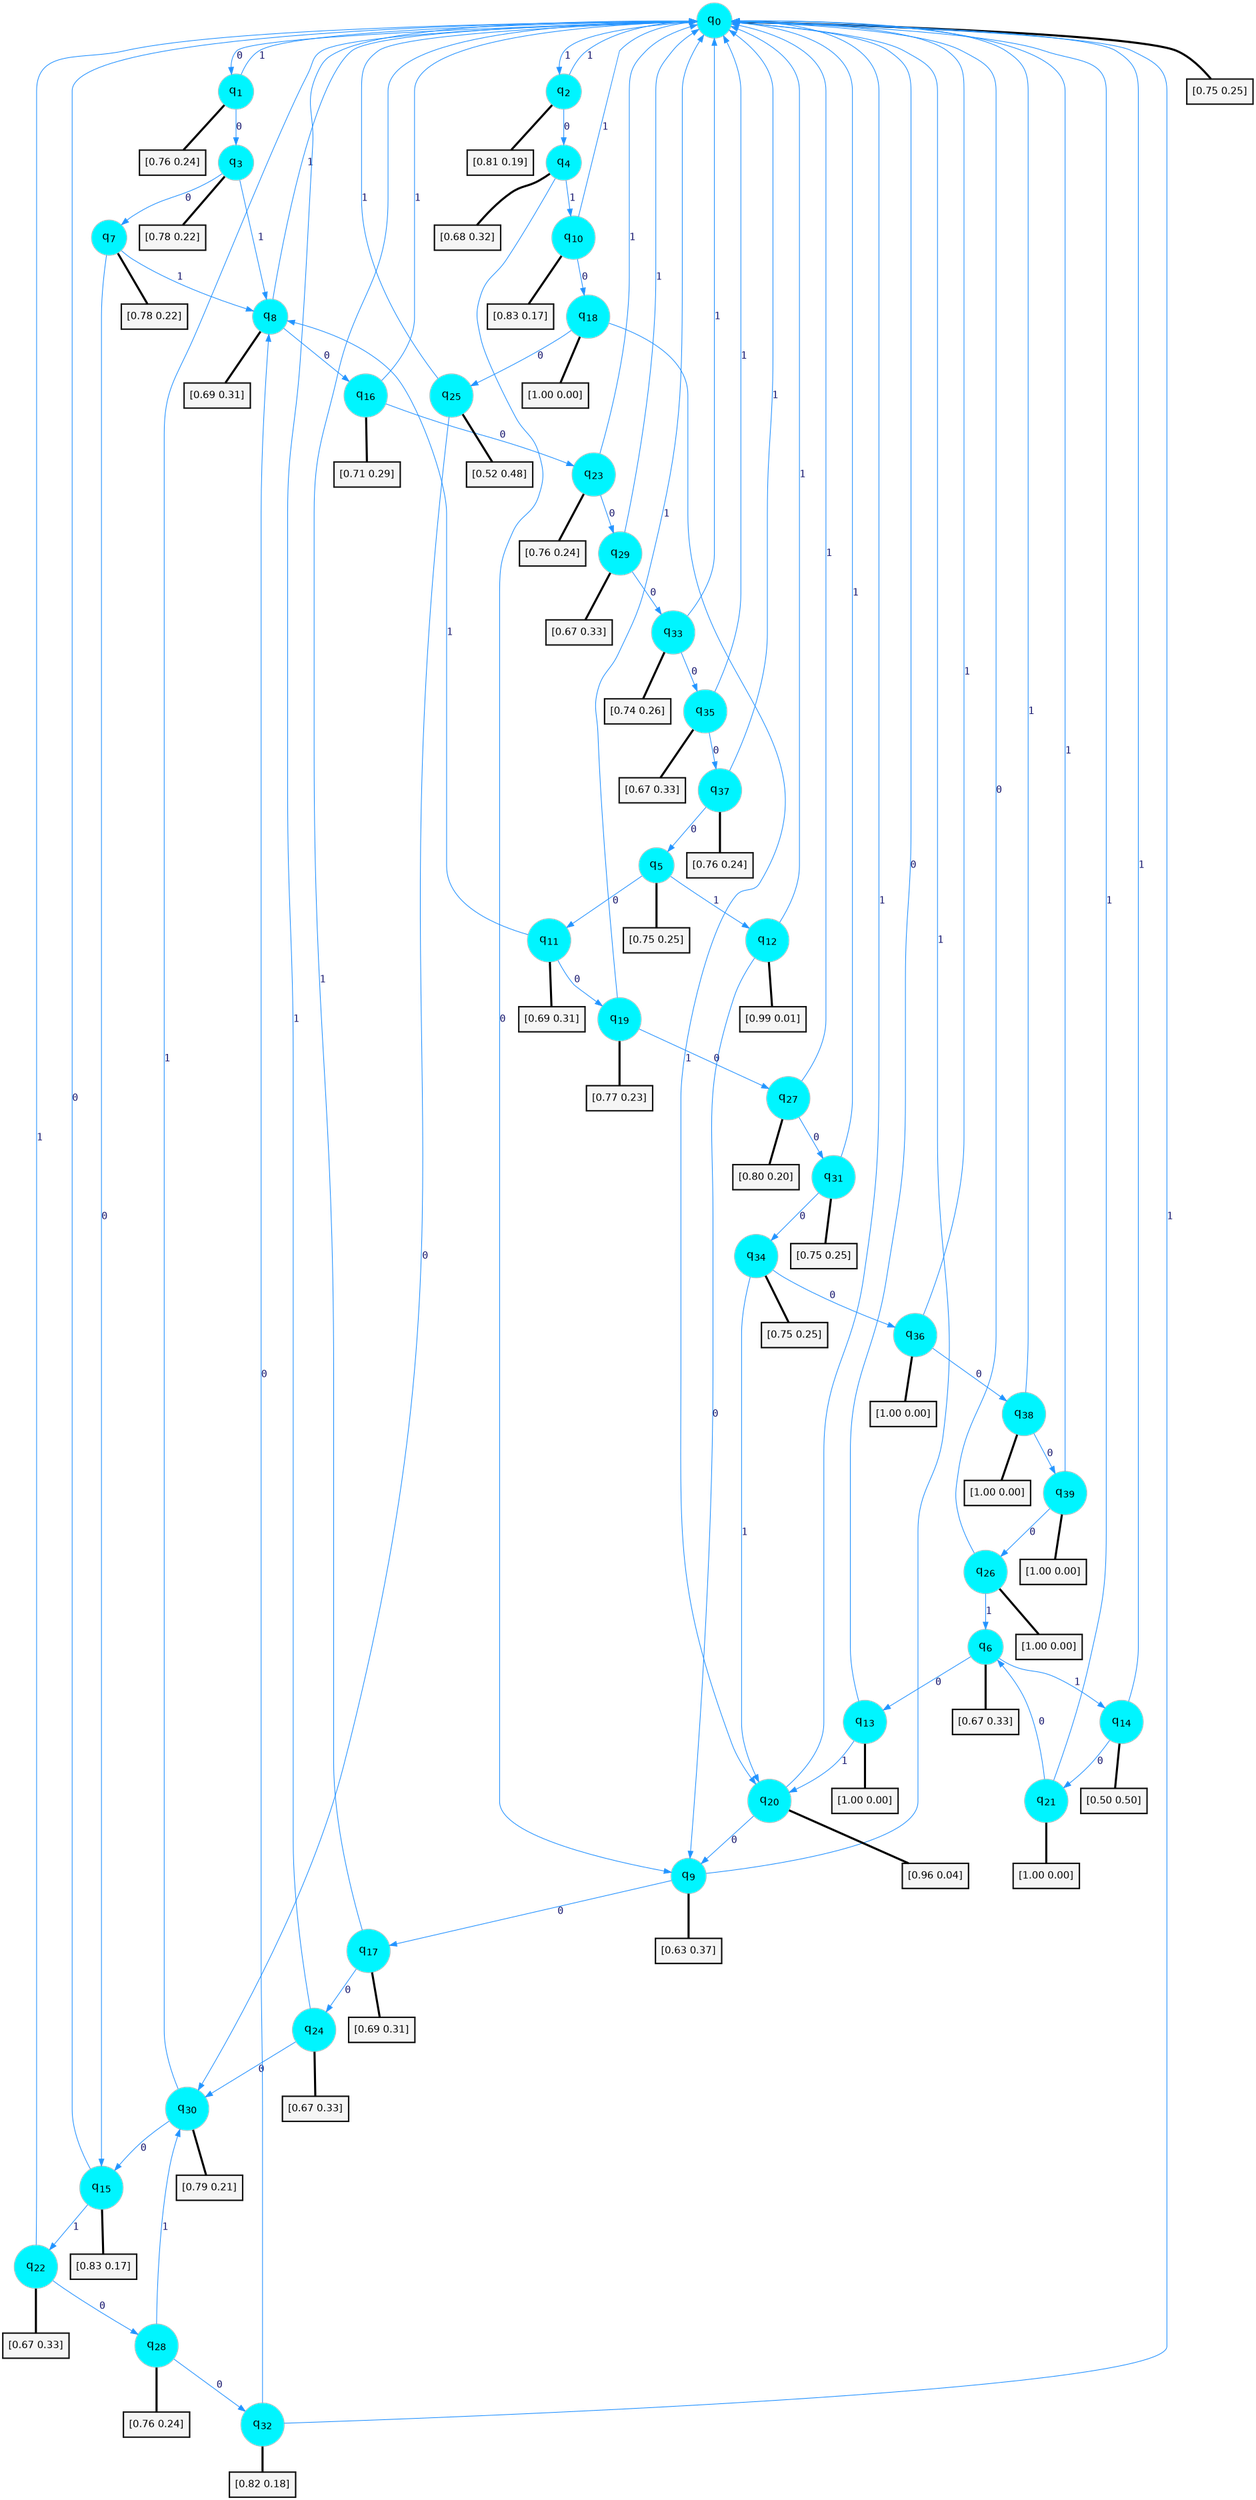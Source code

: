 digraph G {
graph [
bgcolor=transparent, dpi=300, rankdir=TD, size="40,25"];
node [
color=gray, fillcolor=turquoise1, fontcolor=black, fontname=Helvetica, fontsize=16, fontweight=bold, shape=circle, style=filled];
edge [
arrowsize=1, color=dodgerblue1, fontcolor=midnightblue, fontname=courier, fontweight=bold, penwidth=1, style=solid, weight=20];
0[label=<q<SUB>0</SUB>>];
1[label=<q<SUB>1</SUB>>];
2[label=<q<SUB>2</SUB>>];
3[label=<q<SUB>3</SUB>>];
4[label=<q<SUB>4</SUB>>];
5[label=<q<SUB>5</SUB>>];
6[label=<q<SUB>6</SUB>>];
7[label=<q<SUB>7</SUB>>];
8[label=<q<SUB>8</SUB>>];
9[label=<q<SUB>9</SUB>>];
10[label=<q<SUB>10</SUB>>];
11[label=<q<SUB>11</SUB>>];
12[label=<q<SUB>12</SUB>>];
13[label=<q<SUB>13</SUB>>];
14[label=<q<SUB>14</SUB>>];
15[label=<q<SUB>15</SUB>>];
16[label=<q<SUB>16</SUB>>];
17[label=<q<SUB>17</SUB>>];
18[label=<q<SUB>18</SUB>>];
19[label=<q<SUB>19</SUB>>];
20[label=<q<SUB>20</SUB>>];
21[label=<q<SUB>21</SUB>>];
22[label=<q<SUB>22</SUB>>];
23[label=<q<SUB>23</SUB>>];
24[label=<q<SUB>24</SUB>>];
25[label=<q<SUB>25</SUB>>];
26[label=<q<SUB>26</SUB>>];
27[label=<q<SUB>27</SUB>>];
28[label=<q<SUB>28</SUB>>];
29[label=<q<SUB>29</SUB>>];
30[label=<q<SUB>30</SUB>>];
31[label=<q<SUB>31</SUB>>];
32[label=<q<SUB>32</SUB>>];
33[label=<q<SUB>33</SUB>>];
34[label=<q<SUB>34</SUB>>];
35[label=<q<SUB>35</SUB>>];
36[label=<q<SUB>36</SUB>>];
37[label=<q<SUB>37</SUB>>];
38[label=<q<SUB>38</SUB>>];
39[label=<q<SUB>39</SUB>>];
40[label="[0.75 0.25]", shape=box,fontcolor=black, fontname=Helvetica, fontsize=14, penwidth=2, fillcolor=whitesmoke,color=black];
41[label="[0.76 0.24]", shape=box,fontcolor=black, fontname=Helvetica, fontsize=14, penwidth=2, fillcolor=whitesmoke,color=black];
42[label="[0.81 0.19]", shape=box,fontcolor=black, fontname=Helvetica, fontsize=14, penwidth=2, fillcolor=whitesmoke,color=black];
43[label="[0.78 0.22]", shape=box,fontcolor=black, fontname=Helvetica, fontsize=14, penwidth=2, fillcolor=whitesmoke,color=black];
44[label="[0.68 0.32]", shape=box,fontcolor=black, fontname=Helvetica, fontsize=14, penwidth=2, fillcolor=whitesmoke,color=black];
45[label="[0.75 0.25]", shape=box,fontcolor=black, fontname=Helvetica, fontsize=14, penwidth=2, fillcolor=whitesmoke,color=black];
46[label="[0.67 0.33]", shape=box,fontcolor=black, fontname=Helvetica, fontsize=14, penwidth=2, fillcolor=whitesmoke,color=black];
47[label="[0.78 0.22]", shape=box,fontcolor=black, fontname=Helvetica, fontsize=14, penwidth=2, fillcolor=whitesmoke,color=black];
48[label="[0.69 0.31]", shape=box,fontcolor=black, fontname=Helvetica, fontsize=14, penwidth=2, fillcolor=whitesmoke,color=black];
49[label="[0.63 0.37]", shape=box,fontcolor=black, fontname=Helvetica, fontsize=14, penwidth=2, fillcolor=whitesmoke,color=black];
50[label="[0.83 0.17]", shape=box,fontcolor=black, fontname=Helvetica, fontsize=14, penwidth=2, fillcolor=whitesmoke,color=black];
51[label="[0.69 0.31]", shape=box,fontcolor=black, fontname=Helvetica, fontsize=14, penwidth=2, fillcolor=whitesmoke,color=black];
52[label="[0.99 0.01]", shape=box,fontcolor=black, fontname=Helvetica, fontsize=14, penwidth=2, fillcolor=whitesmoke,color=black];
53[label="[1.00 0.00]", shape=box,fontcolor=black, fontname=Helvetica, fontsize=14, penwidth=2, fillcolor=whitesmoke,color=black];
54[label="[0.50 0.50]", shape=box,fontcolor=black, fontname=Helvetica, fontsize=14, penwidth=2, fillcolor=whitesmoke,color=black];
55[label="[0.83 0.17]", shape=box,fontcolor=black, fontname=Helvetica, fontsize=14, penwidth=2, fillcolor=whitesmoke,color=black];
56[label="[0.71 0.29]", shape=box,fontcolor=black, fontname=Helvetica, fontsize=14, penwidth=2, fillcolor=whitesmoke,color=black];
57[label="[0.69 0.31]", shape=box,fontcolor=black, fontname=Helvetica, fontsize=14, penwidth=2, fillcolor=whitesmoke,color=black];
58[label="[1.00 0.00]", shape=box,fontcolor=black, fontname=Helvetica, fontsize=14, penwidth=2, fillcolor=whitesmoke,color=black];
59[label="[0.77 0.23]", shape=box,fontcolor=black, fontname=Helvetica, fontsize=14, penwidth=2, fillcolor=whitesmoke,color=black];
60[label="[0.96 0.04]", shape=box,fontcolor=black, fontname=Helvetica, fontsize=14, penwidth=2, fillcolor=whitesmoke,color=black];
61[label="[1.00 0.00]", shape=box,fontcolor=black, fontname=Helvetica, fontsize=14, penwidth=2, fillcolor=whitesmoke,color=black];
62[label="[0.67 0.33]", shape=box,fontcolor=black, fontname=Helvetica, fontsize=14, penwidth=2, fillcolor=whitesmoke,color=black];
63[label="[0.76 0.24]", shape=box,fontcolor=black, fontname=Helvetica, fontsize=14, penwidth=2, fillcolor=whitesmoke,color=black];
64[label="[0.67 0.33]", shape=box,fontcolor=black, fontname=Helvetica, fontsize=14, penwidth=2, fillcolor=whitesmoke,color=black];
65[label="[0.52 0.48]", shape=box,fontcolor=black, fontname=Helvetica, fontsize=14, penwidth=2, fillcolor=whitesmoke,color=black];
66[label="[1.00 0.00]", shape=box,fontcolor=black, fontname=Helvetica, fontsize=14, penwidth=2, fillcolor=whitesmoke,color=black];
67[label="[0.80 0.20]", shape=box,fontcolor=black, fontname=Helvetica, fontsize=14, penwidth=2, fillcolor=whitesmoke,color=black];
68[label="[0.76 0.24]", shape=box,fontcolor=black, fontname=Helvetica, fontsize=14, penwidth=2, fillcolor=whitesmoke,color=black];
69[label="[0.67 0.33]", shape=box,fontcolor=black, fontname=Helvetica, fontsize=14, penwidth=2, fillcolor=whitesmoke,color=black];
70[label="[0.79 0.21]", shape=box,fontcolor=black, fontname=Helvetica, fontsize=14, penwidth=2, fillcolor=whitesmoke,color=black];
71[label="[0.75 0.25]", shape=box,fontcolor=black, fontname=Helvetica, fontsize=14, penwidth=2, fillcolor=whitesmoke,color=black];
72[label="[0.82 0.18]", shape=box,fontcolor=black, fontname=Helvetica, fontsize=14, penwidth=2, fillcolor=whitesmoke,color=black];
73[label="[0.74 0.26]", shape=box,fontcolor=black, fontname=Helvetica, fontsize=14, penwidth=2, fillcolor=whitesmoke,color=black];
74[label="[0.75 0.25]", shape=box,fontcolor=black, fontname=Helvetica, fontsize=14, penwidth=2, fillcolor=whitesmoke,color=black];
75[label="[0.67 0.33]", shape=box,fontcolor=black, fontname=Helvetica, fontsize=14, penwidth=2, fillcolor=whitesmoke,color=black];
76[label="[1.00 0.00]", shape=box,fontcolor=black, fontname=Helvetica, fontsize=14, penwidth=2, fillcolor=whitesmoke,color=black];
77[label="[0.76 0.24]", shape=box,fontcolor=black, fontname=Helvetica, fontsize=14, penwidth=2, fillcolor=whitesmoke,color=black];
78[label="[1.00 0.00]", shape=box,fontcolor=black, fontname=Helvetica, fontsize=14, penwidth=2, fillcolor=whitesmoke,color=black];
79[label="[1.00 0.00]", shape=box,fontcolor=black, fontname=Helvetica, fontsize=14, penwidth=2, fillcolor=whitesmoke,color=black];
0->1 [label=0];
0->2 [label=1];
0->40 [arrowhead=none, penwidth=3,color=black];
1->3 [label=0];
1->0 [label=1];
1->41 [arrowhead=none, penwidth=3,color=black];
2->4 [label=0];
2->0 [label=1];
2->42 [arrowhead=none, penwidth=3,color=black];
3->7 [label=0];
3->8 [label=1];
3->43 [arrowhead=none, penwidth=3,color=black];
4->9 [label=0];
4->10 [label=1];
4->44 [arrowhead=none, penwidth=3,color=black];
5->11 [label=0];
5->12 [label=1];
5->45 [arrowhead=none, penwidth=3,color=black];
6->13 [label=0];
6->14 [label=1];
6->46 [arrowhead=none, penwidth=3,color=black];
7->15 [label=0];
7->8 [label=1];
7->47 [arrowhead=none, penwidth=3,color=black];
8->16 [label=0];
8->0 [label=1];
8->48 [arrowhead=none, penwidth=3,color=black];
9->17 [label=0];
9->0 [label=1];
9->49 [arrowhead=none, penwidth=3,color=black];
10->18 [label=0];
10->0 [label=1];
10->50 [arrowhead=none, penwidth=3,color=black];
11->19 [label=0];
11->8 [label=1];
11->51 [arrowhead=none, penwidth=3,color=black];
12->9 [label=0];
12->0 [label=1];
12->52 [arrowhead=none, penwidth=3,color=black];
13->0 [label=0];
13->20 [label=1];
13->53 [arrowhead=none, penwidth=3,color=black];
14->21 [label=0];
14->0 [label=1];
14->54 [arrowhead=none, penwidth=3,color=black];
15->0 [label=0];
15->22 [label=1];
15->55 [arrowhead=none, penwidth=3,color=black];
16->23 [label=0];
16->0 [label=1];
16->56 [arrowhead=none, penwidth=3,color=black];
17->24 [label=0];
17->0 [label=1];
17->57 [arrowhead=none, penwidth=3,color=black];
18->25 [label=0];
18->20 [label=1];
18->58 [arrowhead=none, penwidth=3,color=black];
19->27 [label=0];
19->0 [label=1];
19->59 [arrowhead=none, penwidth=3,color=black];
20->9 [label=0];
20->0 [label=1];
20->60 [arrowhead=none, penwidth=3,color=black];
21->6 [label=0];
21->0 [label=1];
21->61 [arrowhead=none, penwidth=3,color=black];
22->28 [label=0];
22->0 [label=1];
22->62 [arrowhead=none, penwidth=3,color=black];
23->29 [label=0];
23->0 [label=1];
23->63 [arrowhead=none, penwidth=3,color=black];
24->30 [label=0];
24->0 [label=1];
24->64 [arrowhead=none, penwidth=3,color=black];
25->30 [label=0];
25->0 [label=1];
25->65 [arrowhead=none, penwidth=3,color=black];
26->0 [label=0];
26->6 [label=1];
26->66 [arrowhead=none, penwidth=3,color=black];
27->31 [label=0];
27->0 [label=1];
27->67 [arrowhead=none, penwidth=3,color=black];
28->32 [label=0];
28->30 [label=1];
28->68 [arrowhead=none, penwidth=3,color=black];
29->33 [label=0];
29->0 [label=1];
29->69 [arrowhead=none, penwidth=3,color=black];
30->15 [label=0];
30->0 [label=1];
30->70 [arrowhead=none, penwidth=3,color=black];
31->34 [label=0];
31->0 [label=1];
31->71 [arrowhead=none, penwidth=3,color=black];
32->8 [label=0];
32->0 [label=1];
32->72 [arrowhead=none, penwidth=3,color=black];
33->35 [label=0];
33->0 [label=1];
33->73 [arrowhead=none, penwidth=3,color=black];
34->36 [label=0];
34->20 [label=1];
34->74 [arrowhead=none, penwidth=3,color=black];
35->37 [label=0];
35->0 [label=1];
35->75 [arrowhead=none, penwidth=3,color=black];
36->38 [label=0];
36->0 [label=1];
36->76 [arrowhead=none, penwidth=3,color=black];
37->5 [label=0];
37->0 [label=1];
37->77 [arrowhead=none, penwidth=3,color=black];
38->39 [label=0];
38->0 [label=1];
38->78 [arrowhead=none, penwidth=3,color=black];
39->26 [label=0];
39->0 [label=1];
39->79 [arrowhead=none, penwidth=3,color=black];
}
